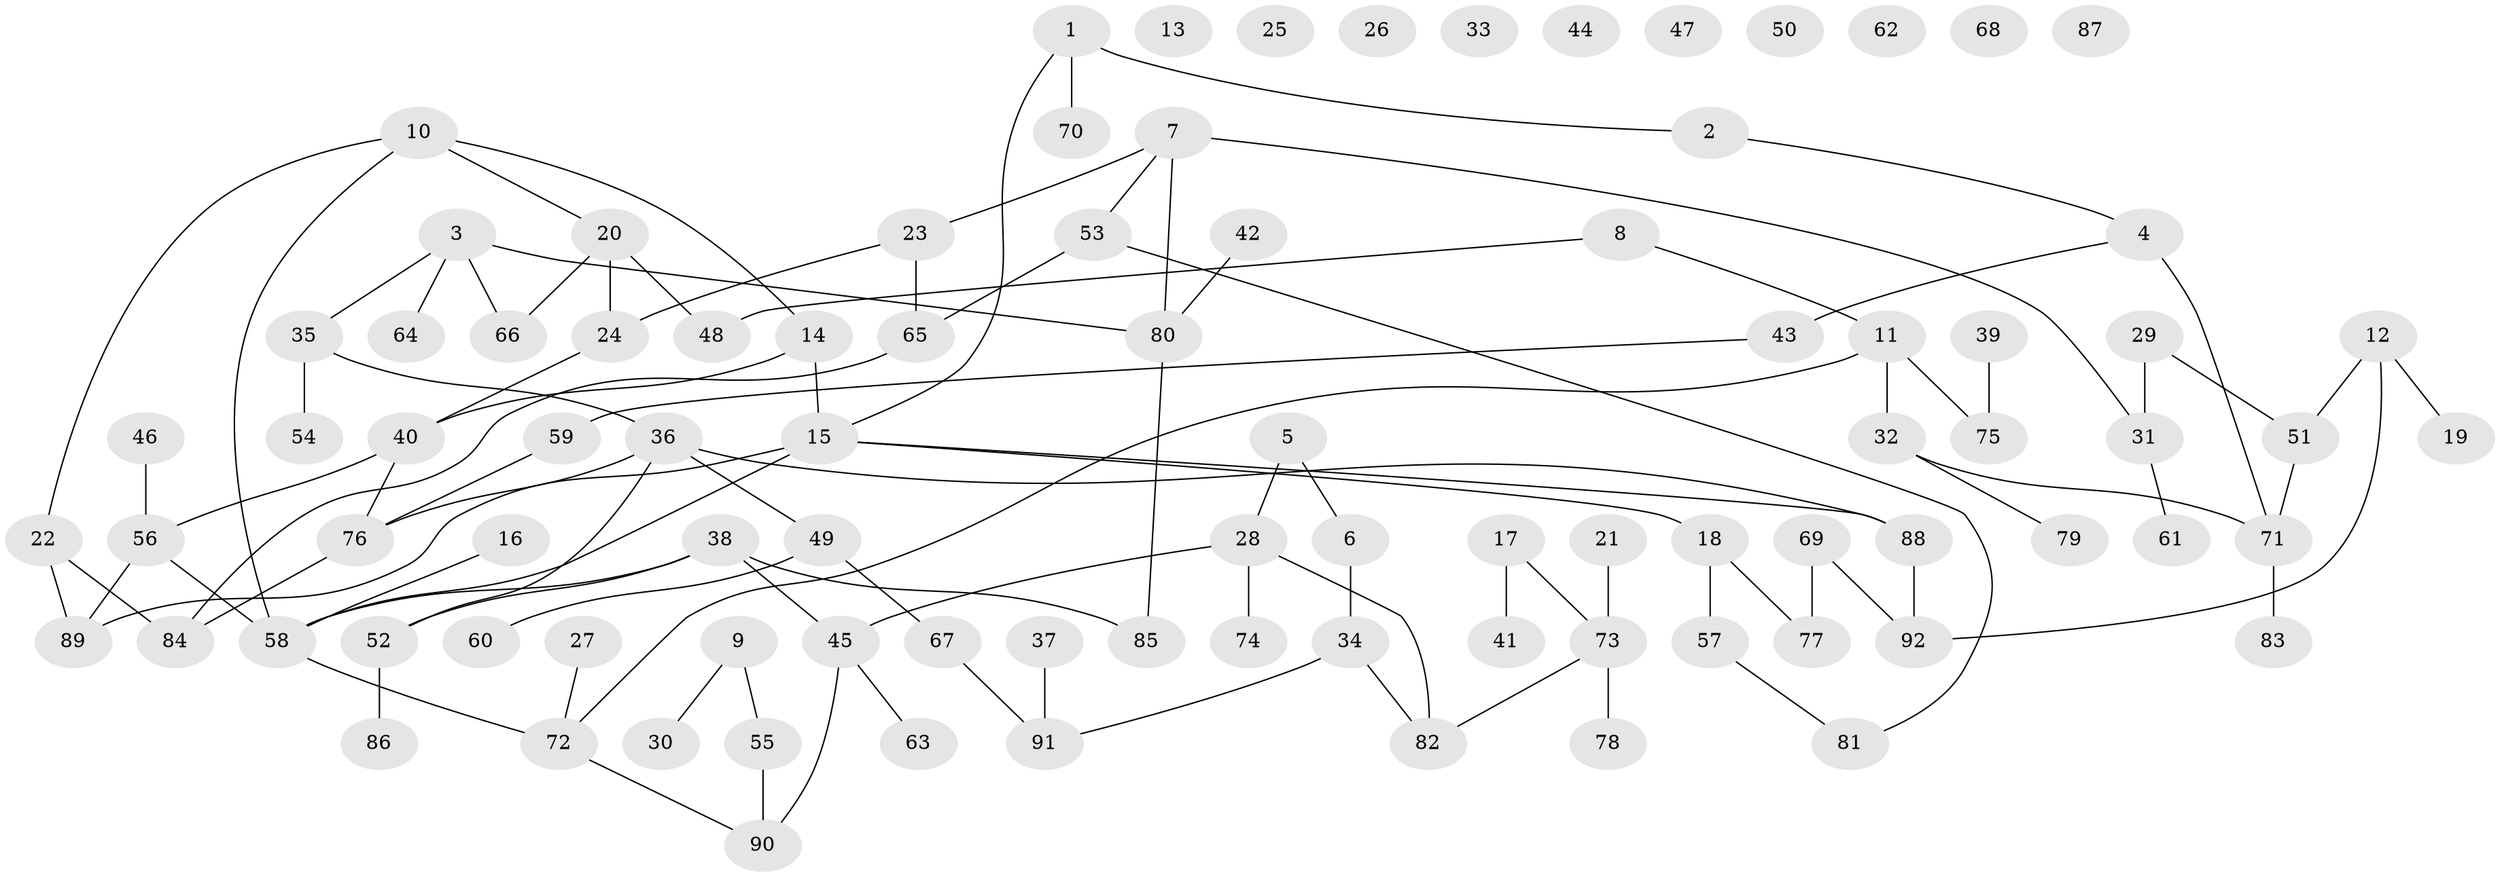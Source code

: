 // Generated by graph-tools (version 1.1) at 2025/49/03/09/25 03:49:04]
// undirected, 92 vertices, 104 edges
graph export_dot {
graph [start="1"]
  node [color=gray90,style=filled];
  1;
  2;
  3;
  4;
  5;
  6;
  7;
  8;
  9;
  10;
  11;
  12;
  13;
  14;
  15;
  16;
  17;
  18;
  19;
  20;
  21;
  22;
  23;
  24;
  25;
  26;
  27;
  28;
  29;
  30;
  31;
  32;
  33;
  34;
  35;
  36;
  37;
  38;
  39;
  40;
  41;
  42;
  43;
  44;
  45;
  46;
  47;
  48;
  49;
  50;
  51;
  52;
  53;
  54;
  55;
  56;
  57;
  58;
  59;
  60;
  61;
  62;
  63;
  64;
  65;
  66;
  67;
  68;
  69;
  70;
  71;
  72;
  73;
  74;
  75;
  76;
  77;
  78;
  79;
  80;
  81;
  82;
  83;
  84;
  85;
  86;
  87;
  88;
  89;
  90;
  91;
  92;
  1 -- 2;
  1 -- 15;
  1 -- 70;
  2 -- 4;
  3 -- 35;
  3 -- 64;
  3 -- 66;
  3 -- 80;
  4 -- 43;
  4 -- 71;
  5 -- 6;
  5 -- 28;
  6 -- 34;
  7 -- 23;
  7 -- 31;
  7 -- 53;
  7 -- 80;
  8 -- 11;
  8 -- 48;
  9 -- 30;
  9 -- 55;
  10 -- 14;
  10 -- 20;
  10 -- 22;
  10 -- 58;
  11 -- 32;
  11 -- 72;
  11 -- 75;
  12 -- 19;
  12 -- 51;
  12 -- 92;
  14 -- 15;
  14 -- 40;
  15 -- 18;
  15 -- 58;
  15 -- 88;
  15 -- 89;
  16 -- 58;
  17 -- 41;
  17 -- 73;
  18 -- 57;
  18 -- 77;
  20 -- 24;
  20 -- 48;
  20 -- 66;
  21 -- 73;
  22 -- 84;
  22 -- 89;
  23 -- 24;
  23 -- 65;
  24 -- 40;
  27 -- 72;
  28 -- 45;
  28 -- 74;
  28 -- 82;
  29 -- 31;
  29 -- 51;
  31 -- 61;
  32 -- 71;
  32 -- 79;
  34 -- 82;
  34 -- 91;
  35 -- 36;
  35 -- 54;
  36 -- 49;
  36 -- 52;
  36 -- 76;
  36 -- 88;
  37 -- 91;
  38 -- 45;
  38 -- 52;
  38 -- 58;
  38 -- 85;
  39 -- 75;
  40 -- 56;
  40 -- 76;
  42 -- 80;
  43 -- 59;
  45 -- 63;
  45 -- 90;
  46 -- 56;
  49 -- 60;
  49 -- 67;
  51 -- 71;
  52 -- 86;
  53 -- 65;
  53 -- 81;
  55 -- 90;
  56 -- 58;
  56 -- 89;
  57 -- 81;
  58 -- 72;
  59 -- 76;
  65 -- 84;
  67 -- 91;
  69 -- 77;
  69 -- 92;
  71 -- 83;
  72 -- 90;
  73 -- 78;
  73 -- 82;
  76 -- 84;
  80 -- 85;
  88 -- 92;
}
